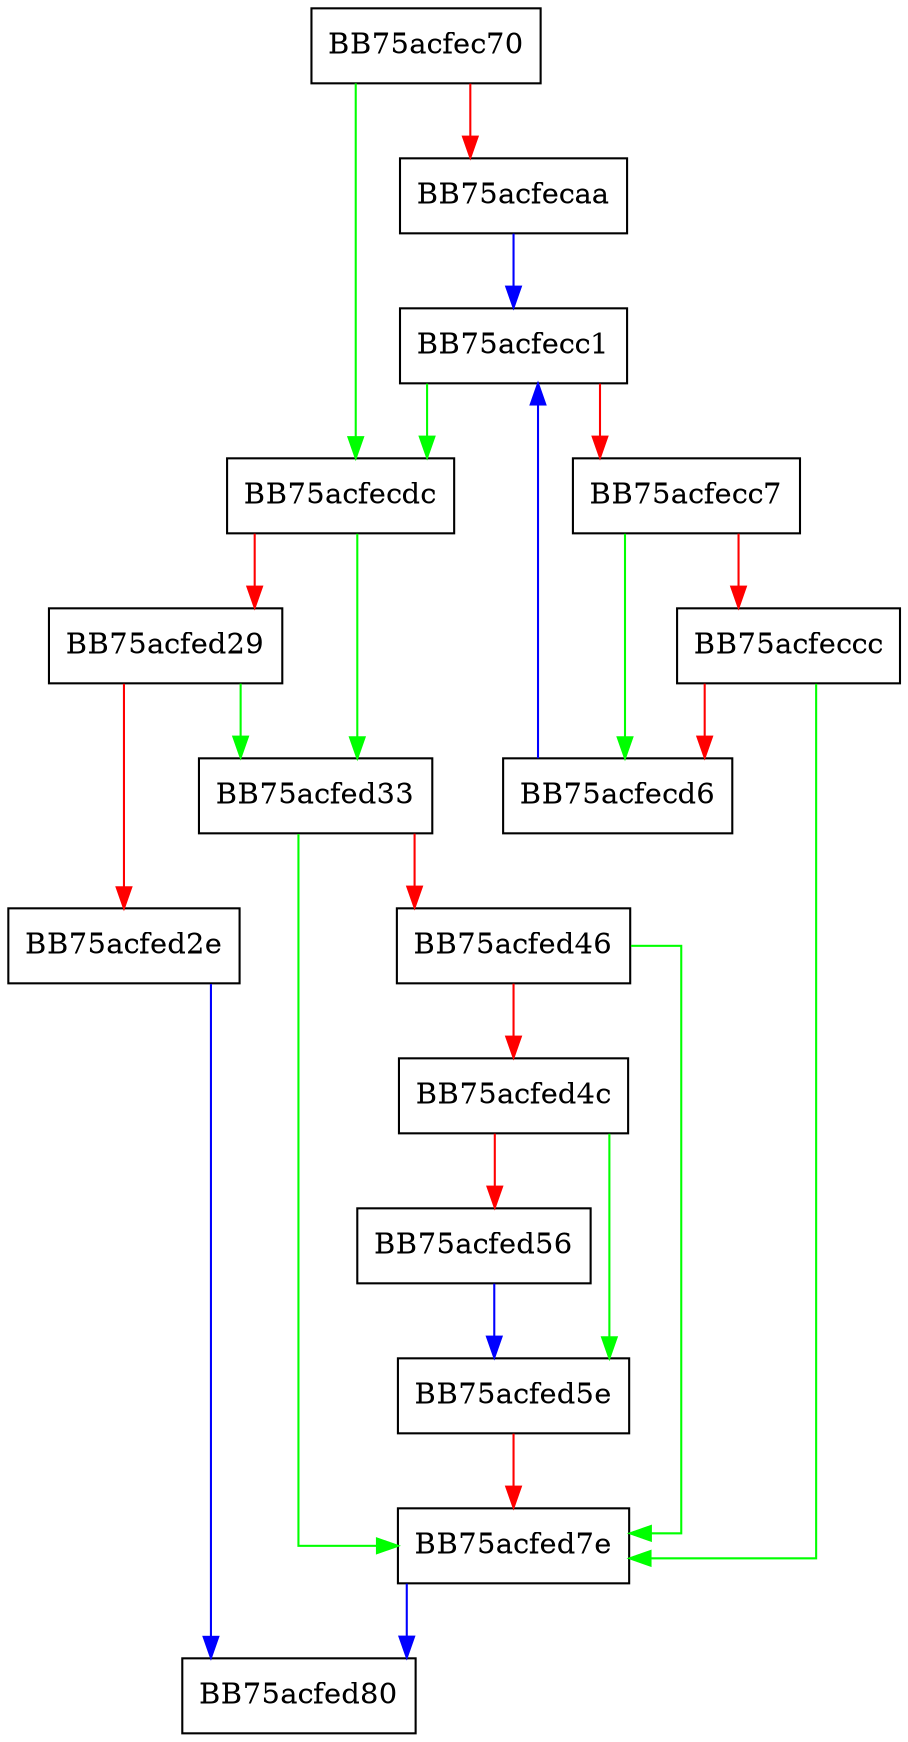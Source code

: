 digraph ReadPhysicalMemory {
  node [shape="box"];
  graph [splines=ortho];
  BB75acfec70 -> BB75acfecdc [color="green"];
  BB75acfec70 -> BB75acfecaa [color="red"];
  BB75acfecaa -> BB75acfecc1 [color="blue"];
  BB75acfecc1 -> BB75acfecdc [color="green"];
  BB75acfecc1 -> BB75acfecc7 [color="red"];
  BB75acfecc7 -> BB75acfecd6 [color="green"];
  BB75acfecc7 -> BB75acfeccc [color="red"];
  BB75acfeccc -> BB75acfed7e [color="green"];
  BB75acfeccc -> BB75acfecd6 [color="red"];
  BB75acfecd6 -> BB75acfecc1 [color="blue"];
  BB75acfecdc -> BB75acfed33 [color="green"];
  BB75acfecdc -> BB75acfed29 [color="red"];
  BB75acfed29 -> BB75acfed33 [color="green"];
  BB75acfed29 -> BB75acfed2e [color="red"];
  BB75acfed2e -> BB75acfed80 [color="blue"];
  BB75acfed33 -> BB75acfed7e [color="green"];
  BB75acfed33 -> BB75acfed46 [color="red"];
  BB75acfed46 -> BB75acfed7e [color="green"];
  BB75acfed46 -> BB75acfed4c [color="red"];
  BB75acfed4c -> BB75acfed5e [color="green"];
  BB75acfed4c -> BB75acfed56 [color="red"];
  BB75acfed56 -> BB75acfed5e [color="blue"];
  BB75acfed5e -> BB75acfed7e [color="red"];
  BB75acfed7e -> BB75acfed80 [color="blue"];
}